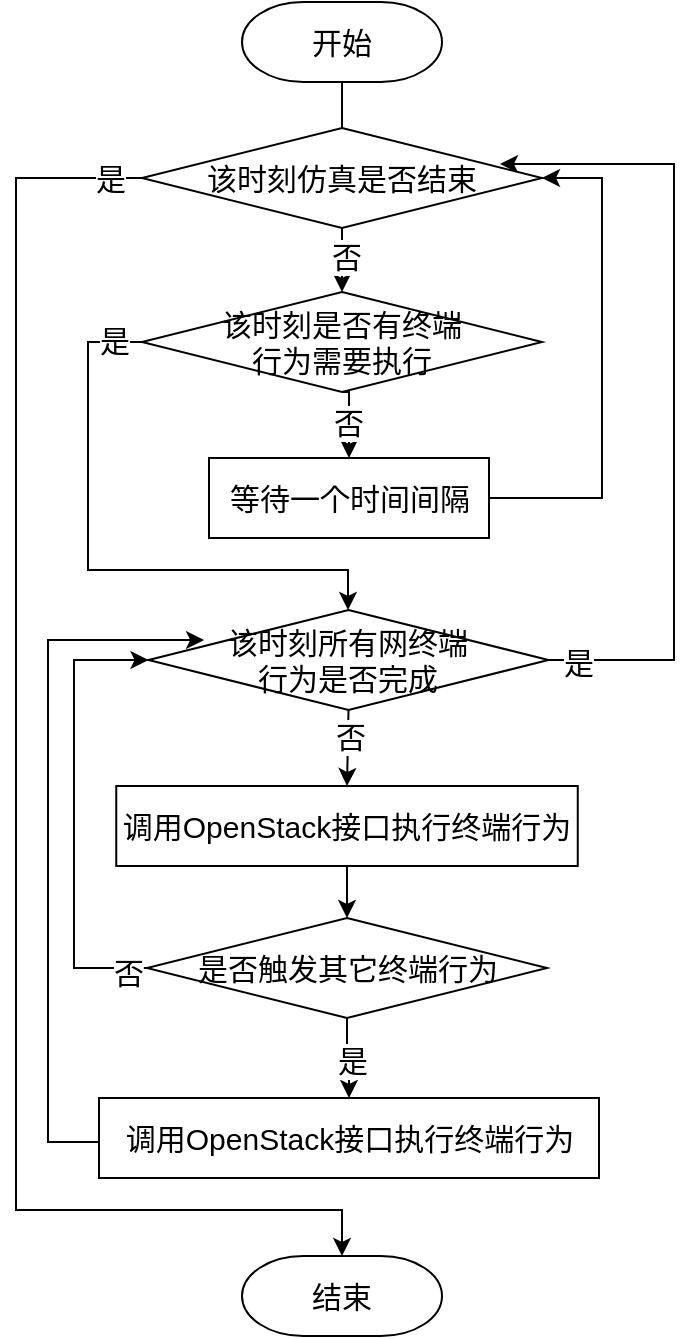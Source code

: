 <mxfile version="13.0.3" type="github" pages="7">
  <diagram id="v8ugOdhWxPYhqjRlqoNW" name="动态网络仿真总体流程">
    <mxGraphModel dx="927" dy="516" grid="0" gridSize="10" guides="1" tooltips="1" connect="1" arrows="1" fold="1" page="1" pageScale="1" pageWidth="827" pageHeight="1169" math="0" shadow="0">
      <root>
        <mxCell id="XkxrOACsHn2WorxNWKab-0" />
        <mxCell id="XkxrOACsHn2WorxNWKab-1" parent="XkxrOACsHn2WorxNWKab-0" />
        <mxCell id="5TvRJBqiw1Fckg7PLLqg-44" style="edgeStyle=orthogonalEdgeStyle;rounded=0;orthogonalLoop=1;jettySize=auto;html=1;exitX=0.5;exitY=1;exitDx=0;exitDy=0;exitPerimeter=0;entryX=0.5;entryY=0;entryDx=0;entryDy=0;entryPerimeter=0;fontSize=15;" parent="XkxrOACsHn2WorxNWKab-1" source="5TvRJBqiw1Fckg7PLLqg-14" target="5TvRJBqiw1Fckg7PLLqg-34" edge="1">
          <mxGeometry relative="1" as="geometry" />
        </mxCell>
        <mxCell id="5TvRJBqiw1Fckg7PLLqg-56" value="否" style="edgeLabel;html=1;align=center;verticalAlign=middle;resizable=0;points=[];fontSize=15;" parent="5TvRJBqiw1Fckg7PLLqg-44" vertex="1" connectable="0">
          <mxGeometry x="0.657" y="2" relative="1" as="geometry">
            <mxPoint as="offset" />
          </mxGeometry>
        </mxCell>
        <mxCell id="5TvRJBqiw1Fckg7PLLqg-14" value="开始" style="strokeWidth=1;html=1;shape=mxgraph.flowchart.terminator;whiteSpace=wrap;fontSize=15;" parent="XkxrOACsHn2WorxNWKab-1" vertex="1">
          <mxGeometry x="580" y="72" width="100" height="40" as="geometry" />
        </mxCell>
        <mxCell id="5TvRJBqiw1Fckg7PLLqg-15" style="edgeStyle=orthogonalEdgeStyle;rounded=0;orthogonalLoop=1;jettySize=auto;html=1;exitX=0.5;exitY=1;exitDx=0;exitDy=0;exitPerimeter=0;entryX=0.5;entryY=0;entryDx=0;entryDy=0;strokeWidth=1;fontSize=15;" parent="XkxrOACsHn2WorxNWKab-1" source="5TvRJBqiw1Fckg7PLLqg-19" target="5TvRJBqiw1Fckg7PLLqg-21" edge="1">
          <mxGeometry relative="1" as="geometry" />
        </mxCell>
        <mxCell id="5TvRJBqiw1Fckg7PLLqg-16" value="是" style="text;html=1;align=center;verticalAlign=middle;resizable=0;points=[];labelBackgroundColor=#ffffff;fontSize=15;" parent="5TvRJBqiw1Fckg7PLLqg-15" vertex="1" connectable="0">
          <mxGeometry x="0.051" y="1" relative="1" as="geometry">
            <mxPoint as="offset" />
          </mxGeometry>
        </mxCell>
        <mxCell id="5TvRJBqiw1Fckg7PLLqg-51" style="edgeStyle=orthogonalEdgeStyle;rounded=0;orthogonalLoop=1;jettySize=auto;html=1;exitX=0;exitY=0.5;exitDx=0;exitDy=0;exitPerimeter=0;entryX=0;entryY=0.5;entryDx=0;entryDy=0;entryPerimeter=0;fontSize=15;" parent="XkxrOACsHn2WorxNWKab-1" source="5TvRJBqiw1Fckg7PLLqg-19" target="5TvRJBqiw1Fckg7PLLqg-30" edge="1">
          <mxGeometry relative="1" as="geometry">
            <Array as="points">
              <mxPoint x="496" y="555" />
              <mxPoint x="496" y="401" />
            </Array>
          </mxGeometry>
        </mxCell>
        <mxCell id="5TvRJBqiw1Fckg7PLLqg-52" value="否" style="edgeLabel;html=1;align=center;verticalAlign=middle;resizable=0;points=[];fontSize=15;" parent="5TvRJBqiw1Fckg7PLLqg-51" vertex="1" connectable="0">
          <mxGeometry x="-0.902" y="2" relative="1" as="geometry">
            <mxPoint x="1" as="offset" />
          </mxGeometry>
        </mxCell>
        <mxCell id="5TvRJBqiw1Fckg7PLLqg-19" value="&lt;span style=&quot;font-size: 15px&quot;&gt;是否触发其它终端行为&lt;br style=&quot;font-size: 15px&quot;&gt;&lt;/span&gt;" style="strokeWidth=1;html=1;shape=mxgraph.flowchart.decision;whiteSpace=wrap;fontSize=15;" parent="XkxrOACsHn2WorxNWKab-1" vertex="1">
          <mxGeometry x="532.5" y="530" width="200" height="50" as="geometry" />
        </mxCell>
        <mxCell id="5TvRJBqiw1Fckg7PLLqg-41" style="edgeStyle=orthogonalEdgeStyle;rounded=0;orthogonalLoop=1;jettySize=auto;html=1;exitX=0;exitY=0.5;exitDx=0;exitDy=0;entryX=0.139;entryY=0.3;entryDx=0;entryDy=0;entryPerimeter=0;fontSize=15;" parent="XkxrOACsHn2WorxNWKab-1" source="5TvRJBqiw1Fckg7PLLqg-21" target="5TvRJBqiw1Fckg7PLLqg-30" edge="1">
          <mxGeometry relative="1" as="geometry">
            <Array as="points">
              <mxPoint x="483" y="642" />
              <mxPoint x="483" y="391" />
            </Array>
          </mxGeometry>
        </mxCell>
        <mxCell id="5TvRJBqiw1Fckg7PLLqg-21" value="&lt;font style=&quot;font-size: 15px&quot;&gt;调用OpenStack接口执行终端行为&lt;/font&gt;" style="rounded=0;whiteSpace=wrap;html=1;strokeWidth=1;fontSize=15;" parent="XkxrOACsHn2WorxNWKab-1" vertex="1">
          <mxGeometry x="508.5" y="620" width="250" height="40" as="geometry" />
        </mxCell>
        <mxCell id="5TvRJBqiw1Fckg7PLLqg-50" style="edgeStyle=orthogonalEdgeStyle;rounded=0;orthogonalLoop=1;jettySize=auto;html=1;exitX=0;exitY=0.5;exitDx=0;exitDy=0;exitPerimeter=0;entryX=0.5;entryY=0;entryDx=0;entryDy=0;entryPerimeter=0;fontSize=15;" parent="XkxrOACsHn2WorxNWKab-1" source="5TvRJBqiw1Fckg7PLLqg-26" target="5TvRJBqiw1Fckg7PLLqg-27" edge="1">
          <mxGeometry relative="1" as="geometry">
            <Array as="points">
              <mxPoint x="467" y="160" />
              <mxPoint x="467" y="676" />
              <mxPoint x="630" y="676" />
            </Array>
          </mxGeometry>
        </mxCell>
        <mxCell id="5TvRJBqiw1Fckg7PLLqg-55" value="是" style="edgeLabel;html=1;align=center;verticalAlign=middle;resizable=0;points=[];fontSize=15;" parent="5TvRJBqiw1Fckg7PLLqg-50" vertex="1" connectable="0">
          <mxGeometry x="-0.957" relative="1" as="geometry">
            <mxPoint as="offset" />
          </mxGeometry>
        </mxCell>
        <mxCell id="5TvRJBqiw1Fckg7PLLqg-26" value="&lt;span style=&quot;font-size: 15px&quot;&gt;该时刻仿真是否结束&lt;br style=&quot;font-size: 15px&quot;&gt;&lt;/span&gt;" style="strokeWidth=1;html=1;shape=mxgraph.flowchart.decision;whiteSpace=wrap;fontSize=15;" parent="XkxrOACsHn2WorxNWKab-1" vertex="1">
          <mxGeometry x="530" y="135" width="200" height="50" as="geometry" />
        </mxCell>
        <mxCell id="5TvRJBqiw1Fckg7PLLqg-27" value="结束" style="strokeWidth=1;html=1;shape=mxgraph.flowchart.terminator;whiteSpace=wrap;fontSize=15;" parent="XkxrOACsHn2WorxNWKab-1" vertex="1">
          <mxGeometry x="580" y="699" width="100" height="40" as="geometry" />
        </mxCell>
        <mxCell id="5TvRJBqiw1Fckg7PLLqg-40" style="edgeStyle=orthogonalEdgeStyle;rounded=0;orthogonalLoop=1;jettySize=auto;html=1;exitX=0.5;exitY=1;exitDx=0;exitDy=0;exitPerimeter=0;entryX=0.5;entryY=0;entryDx=0;entryDy=0;fontSize=15;" parent="XkxrOACsHn2WorxNWKab-1" source="5TvRJBqiw1Fckg7PLLqg-30" target="5TvRJBqiw1Fckg7PLLqg-36" edge="1">
          <mxGeometry relative="1" as="geometry" />
        </mxCell>
        <mxCell id="5TvRJBqiw1Fckg7PLLqg-42" value="否" style="edgeLabel;html=1;align=center;verticalAlign=middle;resizable=0;points=[];fontSize=15;" parent="5TvRJBqiw1Fckg7PLLqg-40" vertex="1" connectable="0">
          <mxGeometry x="-0.278" y="1" relative="1" as="geometry">
            <mxPoint as="offset" />
          </mxGeometry>
        </mxCell>
        <mxCell id="5TvRJBqiw1Fckg7PLLqg-53" style="edgeStyle=orthogonalEdgeStyle;rounded=0;orthogonalLoop=1;jettySize=auto;html=1;exitX=1;exitY=0.5;exitDx=0;exitDy=0;exitPerimeter=0;entryX=0.895;entryY=0.36;entryDx=0;entryDy=0;entryPerimeter=0;fontSize=15;" parent="XkxrOACsHn2WorxNWKab-1" source="5TvRJBqiw1Fckg7PLLqg-30" target="5TvRJBqiw1Fckg7PLLqg-26" edge="1">
          <mxGeometry relative="1" as="geometry">
            <Array as="points">
              <mxPoint x="796" y="401" />
              <mxPoint x="796" y="153" />
            </Array>
          </mxGeometry>
        </mxCell>
        <mxCell id="5TvRJBqiw1Fckg7PLLqg-54" value="是" style="edgeLabel;html=1;align=center;verticalAlign=middle;resizable=0;points=[];fontSize=15;" parent="5TvRJBqiw1Fckg7PLLqg-53" vertex="1" connectable="0">
          <mxGeometry x="-0.926" y="-1" relative="1" as="geometry">
            <mxPoint as="offset" />
          </mxGeometry>
        </mxCell>
        <mxCell id="5TvRJBqiw1Fckg7PLLqg-30" value="&lt;span style=&quot;font-size: 15px&quot;&gt;该时刻所有网终端&lt;br&gt;行为是否完成&lt;br style=&quot;font-size: 15px&quot;&gt;&lt;/span&gt;" style="strokeWidth=1;html=1;shape=mxgraph.flowchart.decision;whiteSpace=wrap;fontSize=15;" parent="XkxrOACsHn2WorxNWKab-1" vertex="1">
          <mxGeometry x="533.25" y="376" width="200" height="50" as="geometry" />
        </mxCell>
        <mxCell id="5TvRJBqiw1Fckg7PLLqg-45" style="edgeStyle=orthogonalEdgeStyle;rounded=0;orthogonalLoop=1;jettySize=auto;html=1;exitX=0.5;exitY=1;exitDx=0;exitDy=0;exitPerimeter=0;entryX=0.5;entryY=0;entryDx=0;entryDy=0;fontSize=15;" parent="XkxrOACsHn2WorxNWKab-1" source="5TvRJBqiw1Fckg7PLLqg-34" target="5TvRJBqiw1Fckg7PLLqg-43" edge="1">
          <mxGeometry relative="1" as="geometry" />
        </mxCell>
        <mxCell id="5TvRJBqiw1Fckg7PLLqg-46" value="否" style="edgeLabel;html=1;align=center;verticalAlign=middle;resizable=0;points=[];fontSize=15;" parent="5TvRJBqiw1Fckg7PLLqg-45" vertex="1" connectable="0">
          <mxGeometry x="0.015" y="-1" relative="1" as="geometry">
            <mxPoint as="offset" />
          </mxGeometry>
        </mxCell>
        <mxCell id="5TvRJBqiw1Fckg7PLLqg-48" style="edgeStyle=orthogonalEdgeStyle;rounded=0;orthogonalLoop=1;jettySize=auto;html=1;exitX=0;exitY=0.5;exitDx=0;exitDy=0;exitPerimeter=0;fontSize=15;" parent="XkxrOACsHn2WorxNWKab-1" source="5TvRJBqiw1Fckg7PLLqg-34" edge="1">
          <mxGeometry relative="1" as="geometry">
            <mxPoint x="633" y="376" as="targetPoint" />
            <Array as="points">
              <mxPoint x="503" y="242" />
              <mxPoint x="503" y="356" />
              <mxPoint x="633" y="356" />
            </Array>
          </mxGeometry>
        </mxCell>
        <mxCell id="5TvRJBqiw1Fckg7PLLqg-49" value="是" style="edgeLabel;html=1;align=center;verticalAlign=middle;resizable=0;points=[];fontSize=15;" parent="5TvRJBqiw1Fckg7PLLqg-48" vertex="1" connectable="0">
          <mxGeometry x="-0.899" y="-1" relative="1" as="geometry">
            <mxPoint as="offset" />
          </mxGeometry>
        </mxCell>
        <mxCell id="5TvRJBqiw1Fckg7PLLqg-34" value="该时刻是否有终端&lt;br&gt;行为&lt;span style=&quot;font-size: 15px&quot;&gt;需要执行&lt;br style=&quot;font-size: 15px&quot;&gt;&lt;/span&gt;" style="strokeWidth=1;html=1;shape=mxgraph.flowchart.decision;whiteSpace=wrap;fontSize=15;" parent="XkxrOACsHn2WorxNWKab-1" vertex="1">
          <mxGeometry x="530" y="217" width="200" height="50" as="geometry" />
        </mxCell>
        <mxCell id="5TvRJBqiw1Fckg7PLLqg-35" style="edgeStyle=orthogonalEdgeStyle;rounded=0;orthogonalLoop=1;jettySize=auto;html=1;exitX=0.5;exitY=1;exitDx=0;exitDy=0;entryX=0.5;entryY=0;entryDx=0;entryDy=0;entryPerimeter=0;" parent="XkxrOACsHn2WorxNWKab-1" source="5TvRJBqiw1Fckg7PLLqg-36" target="5TvRJBqiw1Fckg7PLLqg-19" edge="1">
          <mxGeometry relative="1" as="geometry" />
        </mxCell>
        <mxCell id="5TvRJBqiw1Fckg7PLLqg-36" value="&lt;font style=&quot;font-size: 15px&quot;&gt;调用OpenStack接口执行终端行为&lt;/font&gt;" style="rounded=0;whiteSpace=wrap;html=1;strokeWidth=1;fontSize=15;" parent="XkxrOACsHn2WorxNWKab-1" vertex="1">
          <mxGeometry x="517.13" y="464" width="230.75" height="40" as="geometry" />
        </mxCell>
        <mxCell id="5TvRJBqiw1Fckg7PLLqg-47" style="edgeStyle=orthogonalEdgeStyle;rounded=0;orthogonalLoop=1;jettySize=auto;html=1;exitX=1;exitY=0.5;exitDx=0;exitDy=0;entryX=1;entryY=0.5;entryDx=0;entryDy=0;entryPerimeter=0;fontSize=15;" parent="XkxrOACsHn2WorxNWKab-1" source="5TvRJBqiw1Fckg7PLLqg-43" target="5TvRJBqiw1Fckg7PLLqg-26" edge="1">
          <mxGeometry relative="1" as="geometry">
            <Array as="points">
              <mxPoint x="760" y="320" />
              <mxPoint x="760" y="160" />
            </Array>
          </mxGeometry>
        </mxCell>
        <mxCell id="5TvRJBqiw1Fckg7PLLqg-43" value="&lt;font style=&quot;font-size: 15px&quot;&gt;等待一个时间间隔&lt;/font&gt;" style="rounded=0;whiteSpace=wrap;html=1;strokeWidth=1;fontSize=15;" parent="XkxrOACsHn2WorxNWKab-1" vertex="1">
          <mxGeometry x="563.5" y="300" width="140" height="40" as="geometry" />
        </mxCell>
      </root>
    </mxGraphModel>
  </diagram>
  <diagram id="v5aXhmTwd5rnh7bOguwu" name="链路状态流程">
    <mxGraphModel dx="927" dy="516" grid="0" gridSize="10" guides="1" tooltips="1" connect="1" arrows="1" fold="1" page="1" pageScale="1" pageWidth="827" pageHeight="1169" math="0" shadow="0">
      <root>
        <mxCell id="1NIYpctE9vrBq3obQ2Xj-0" />
        <mxCell id="1NIYpctE9vrBq3obQ2Xj-1" parent="1NIYpctE9vrBq3obQ2Xj-0" />
        <mxCell id="1NIYpctE9vrBq3obQ2Xj-33" style="edgeStyle=orthogonalEdgeStyle;rounded=0;orthogonalLoop=1;jettySize=auto;html=1;exitX=0.5;exitY=1;exitDx=0;exitDy=0;exitPerimeter=0;entryX=0.5;entryY=0;entryDx=0;entryDy=0;entryPerimeter=0;" parent="1NIYpctE9vrBq3obQ2Xj-1" source="1NIYpctE9vrBq3obQ2Xj-34" target="1NIYpctE9vrBq3obQ2Xj-39" edge="1">
          <mxGeometry relative="1" as="geometry" />
        </mxCell>
        <mxCell id="1NIYpctE9vrBq3obQ2Xj-34" value="仿真流程开始" style="strokeWidth=1;html=1;shape=mxgraph.flowchart.terminator;whiteSpace=wrap;fontSize=15;" parent="1NIYpctE9vrBq3obQ2Xj-1" vertex="1">
          <mxGeometry x="376.38" y="30" width="100" height="40" as="geometry" />
        </mxCell>
        <mxCell id="1NIYpctE9vrBq3obQ2Xj-35" value="" style="edgeStyle=orthogonalEdgeStyle;rounded=0;orthogonalLoop=1;jettySize=auto;html=1;exitX=1;exitY=0.5;exitDx=0;exitDy=0;exitPerimeter=0;strokeWidth=1;fontSize=15;" parent="1NIYpctE9vrBq3obQ2Xj-1" source="1NIYpctE9vrBq3obQ2Xj-39" target="1NIYpctE9vrBq3obQ2Xj-40" edge="1">
          <mxGeometry relative="1" as="geometry">
            <mxPoint x="430" y="641" as="targetPoint" />
            <mxPoint x="538.38" y="146" as="sourcePoint" />
            <Array as="points">
              <mxPoint x="581" y="141" />
              <mxPoint x="581" y="686" />
              <mxPoint x="430" y="686" />
            </Array>
          </mxGeometry>
        </mxCell>
        <mxCell id="1NIYpctE9vrBq3obQ2Xj-36" value="是" style="text;html=1;align=center;verticalAlign=middle;resizable=0;points=[];labelBackgroundColor=#ffffff;fontSize=15;" parent="1NIYpctE9vrBq3obQ2Xj-35" vertex="1" connectable="0">
          <mxGeometry x="-0.944" y="-1" relative="1" as="geometry">
            <mxPoint x="-10.38" y="-1" as="offset" />
          </mxGeometry>
        </mxCell>
        <mxCell id="1NIYpctE9vrBq3obQ2Xj-37" style="edgeStyle=orthogonalEdgeStyle;rounded=0;orthogonalLoop=1;jettySize=auto;html=1;exitX=0.5;exitY=1;exitDx=0;exitDy=0;exitPerimeter=0;entryX=0.5;entryY=0;entryDx=0;entryDy=0;entryPerimeter=0;strokeWidth=1;fontSize=15;" parent="1NIYpctE9vrBq3obQ2Xj-1" source="1NIYpctE9vrBq3obQ2Xj-39" target="1NIYpctE9vrBq3obQ2Xj-44" edge="1">
          <mxGeometry relative="1" as="geometry" />
        </mxCell>
        <mxCell id="1NIYpctE9vrBq3obQ2Xj-38" value="否" style="text;html=1;align=center;verticalAlign=middle;resizable=0;points=[];labelBackgroundColor=#ffffff;fontSize=15;" parent="1NIYpctE9vrBq3obQ2Xj-37" vertex="1" connectable="0">
          <mxGeometry x="-0.125" y="-1" relative="1" as="geometry">
            <mxPoint as="offset" />
          </mxGeometry>
        </mxCell>
        <mxCell id="1NIYpctE9vrBq3obQ2Xj-39" value="&lt;span style=&quot;font-size: 15px&quot;&gt;该时刻仿真是否结束&lt;br style=&quot;font-size: 15px&quot;&gt;&lt;/span&gt;" style="strokeWidth=1;html=1;shape=mxgraph.flowchart.decision;whiteSpace=wrap;fontSize=15;" parent="1NIYpctE9vrBq3obQ2Xj-1" vertex="1">
          <mxGeometry x="326.38" y="116" width="200" height="50" as="geometry" />
        </mxCell>
        <mxCell id="1NIYpctE9vrBq3obQ2Xj-40" value="仿真流程结束" style="strokeWidth=1;html=1;shape=mxgraph.flowchart.terminator;whiteSpace=wrap;fontSize=15;" parent="1NIYpctE9vrBq3obQ2Xj-1" vertex="1">
          <mxGeometry x="376.38" y="711" width="100" height="40" as="geometry" />
        </mxCell>
        <mxCell id="1NIYpctE9vrBq3obQ2Xj-41" style="edgeStyle=orthogonalEdgeStyle;rounded=0;orthogonalLoop=1;jettySize=auto;html=1;exitX=0;exitY=0.5;exitDx=0;exitDy=0;exitPerimeter=0;strokeWidth=1;fontSize=15;" parent="1NIYpctE9vrBq3obQ2Xj-1" edge="1">
          <mxGeometry relative="1" as="geometry">
            <mxPoint x="427" y="96" as="targetPoint" />
            <mxPoint x="327.38" y="231" as="sourcePoint" />
            <Array as="points">
              <mxPoint x="293" y="231" />
              <mxPoint x="293" y="96" />
            </Array>
          </mxGeometry>
        </mxCell>
        <mxCell id="1NIYpctE9vrBq3obQ2Xj-42" value="否" style="text;html=1;align=center;verticalAlign=middle;resizable=0;points=[];labelBackgroundColor=#ffffff;fontSize=15;" parent="1NIYpctE9vrBq3obQ2Xj-41" vertex="1" connectable="0">
          <mxGeometry x="-0.933" y="2" relative="1" as="geometry">
            <mxPoint as="offset" />
          </mxGeometry>
        </mxCell>
        <mxCell id="1NIYpctE9vrBq3obQ2Xj-43" value="是" style="edgeStyle=orthogonalEdgeStyle;rounded=0;orthogonalLoop=1;jettySize=auto;html=1;exitX=0.5;exitY=1;exitDx=0;exitDy=0;exitPerimeter=0;entryX=0.5;entryY=0;entryDx=0;entryDy=0;entryPerimeter=0;strokeWidth=1;fontSize=15;" parent="1NIYpctE9vrBq3obQ2Xj-1" source="1NIYpctE9vrBq3obQ2Xj-44" target="1NIYpctE9vrBq3obQ2Xj-54" edge="1">
          <mxGeometry relative="1" as="geometry" />
        </mxCell>
        <mxCell id="1NIYpctE9vrBq3obQ2Xj-44" value="该时刻是否收到&lt;br&gt;时间管理模块任务&lt;span style=&quot;font-size: 15px&quot;&gt;&lt;br style=&quot;font-size: 15px&quot;&gt;&lt;/span&gt;" style="strokeWidth=1;html=1;shape=mxgraph.flowchart.decision;whiteSpace=wrap;fontSize=15;" parent="1NIYpctE9vrBq3obQ2Xj-1" vertex="1">
          <mxGeometry x="324.38" y="206" width="200" height="50" as="geometry" />
        </mxCell>
        <mxCell id="1NIYpctE9vrBq3obQ2Xj-45" style="edgeStyle=orthogonalEdgeStyle;rounded=0;orthogonalLoop=1;jettySize=auto;html=1;exitX=0.5;exitY=1;exitDx=0;exitDy=0;exitPerimeter=0;strokeWidth=1;fontSize=15;" parent="1NIYpctE9vrBq3obQ2Xj-1" source="1NIYpctE9vrBq3obQ2Xj-49" edge="1">
          <mxGeometry relative="1" as="geometry">
            <mxPoint x="339" y="746" as="sourcePoint" />
            <mxPoint x="426" y="86" as="targetPoint" />
            <Array as="points">
              <mxPoint x="431" y="675" />
              <mxPoint x="270" y="675" />
              <mxPoint x="270" y="86" />
            </Array>
          </mxGeometry>
        </mxCell>
        <mxCell id="1NIYpctE9vrBq3obQ2Xj-46" value="&lt;font style=&quot;font-size: 14px&quot;&gt;是&lt;/font&gt;" style="text;html=1;align=center;verticalAlign=middle;resizable=0;points=[];labelBackgroundColor=#ffffff;" parent="1NIYpctE9vrBq3obQ2Xj-45" vertex="1" connectable="0">
          <mxGeometry x="-0.778" y="-1" relative="1" as="geometry">
            <mxPoint as="offset" />
          </mxGeometry>
        </mxCell>
        <mxCell id="1NIYpctE9vrBq3obQ2Xj-47" style="edgeStyle=orthogonalEdgeStyle;rounded=0;orthogonalLoop=1;jettySize=auto;html=1;strokeWidth=1;fontSize=15;exitX=0;exitY=0.5;exitDx=0;exitDy=0;exitPerimeter=0;" parent="1NIYpctE9vrBq3obQ2Xj-1" source="1NIYpctE9vrBq3obQ2Xj-49" edge="1">
          <mxGeometry relative="1" as="geometry">
            <mxPoint x="420" y="276" as="targetPoint" />
            <mxPoint x="320" y="641" as="sourcePoint" />
            <Array as="points">
              <mxPoint x="284" y="637" />
              <mxPoint x="284" y="276" />
            </Array>
          </mxGeometry>
        </mxCell>
        <mxCell id="1NIYpctE9vrBq3obQ2Xj-48" value="否" style="text;html=1;align=center;verticalAlign=middle;resizable=0;points=[];labelBackgroundColor=#ffffff;fontSize=15;" parent="1NIYpctE9vrBq3obQ2Xj-47" vertex="1" connectable="0">
          <mxGeometry x="-0.936" y="-2" relative="1" as="geometry">
            <mxPoint as="offset" />
          </mxGeometry>
        </mxCell>
        <mxCell id="1NIYpctE9vrBq3obQ2Xj-49" value="&lt;span style=&quot;font-size: 15px&quot;&gt;是否完成该时刻链路控制&lt;/span&gt;" style="strokeWidth=1;html=1;shape=mxgraph.flowchart.decision;whiteSpace=wrap;fontSize=15;" parent="1NIYpctE9vrBq3obQ2Xj-1" vertex="1">
          <mxGeometry x="326.38" y="612" width="200" height="50" as="geometry" />
        </mxCell>
        <mxCell id="1NIYpctE9vrBq3obQ2Xj-50" style="edgeStyle=orthogonalEdgeStyle;rounded=0;orthogonalLoop=1;jettySize=auto;html=1;exitX=0.5;exitY=1;exitDx=0;exitDy=0;exitPerimeter=0;entryX=0.5;entryY=0;entryDx=0;entryDy=0;" parent="1NIYpctE9vrBq3obQ2Xj-1" source="1NIYpctE9vrBq3obQ2Xj-54" edge="1">
          <mxGeometry relative="1" as="geometry">
            <mxPoint x="424.38" y="394" as="targetPoint" />
          </mxGeometry>
        </mxCell>
        <mxCell id="1NIYpctE9vrBq3obQ2Xj-51" value="&lt;font style=&quot;font-size: 15px&quot;&gt;是&lt;/font&gt;" style="text;html=1;align=center;verticalAlign=middle;resizable=0;points=[];labelBackgroundColor=#ffffff;" parent="1NIYpctE9vrBq3obQ2Xj-50" vertex="1" connectable="0">
          <mxGeometry x="0.011" y="7" relative="1" as="geometry">
            <mxPoint x="-6" y="-6" as="offset" />
          </mxGeometry>
        </mxCell>
        <mxCell id="1NIYpctE9vrBq3obQ2Xj-52" style="edgeStyle=orthogonalEdgeStyle;rounded=0;orthogonalLoop=1;jettySize=auto;html=1;exitX=1;exitY=0.5;exitDx=0;exitDy=0;exitPerimeter=0;entryX=1;entryY=0.5;entryDx=0;entryDy=0;entryPerimeter=0;" parent="1NIYpctE9vrBq3obQ2Xj-1" source="1NIYpctE9vrBq3obQ2Xj-54" target="1NIYpctE9vrBq3obQ2Xj-49" edge="1">
          <mxGeometry relative="1" as="geometry">
            <Array as="points">
              <mxPoint x="566" y="321" />
              <mxPoint x="566" y="637" />
            </Array>
          </mxGeometry>
        </mxCell>
        <mxCell id="1NIYpctE9vrBq3obQ2Xj-53" value="&lt;font style=&quot;font-size: 14px&quot;&gt;否&lt;/font&gt;" style="text;html=1;align=center;verticalAlign=middle;resizable=0;points=[];labelBackgroundColor=#ffffff;" parent="1NIYpctE9vrBq3obQ2Xj-52" vertex="1" connectable="0">
          <mxGeometry x="-0.941" y="4" relative="1" as="geometry">
            <mxPoint as="offset" />
          </mxGeometry>
        </mxCell>
        <mxCell id="1NIYpctE9vrBq3obQ2Xj-54" value="&lt;span style=&quot;font-size: 15px&quot;&gt;该任务是否有效&lt;br style=&quot;font-size: 15px&quot;&gt;&lt;/span&gt;" style="strokeWidth=1;html=1;shape=mxgraph.flowchart.decision;whiteSpace=wrap;fontSize=15;" parent="1NIYpctE9vrBq3obQ2Xj-1" vertex="1">
          <mxGeometry x="324.38" y="296" width="200" height="50" as="geometry" />
        </mxCell>
        <mxCell id="1NIYpctE9vrBq3obQ2Xj-55" style="edgeStyle=orthogonalEdgeStyle;rounded=0;orthogonalLoop=1;jettySize=auto;html=1;exitX=0.5;exitY=1;exitDx=0;exitDy=0;entryX=0.5;entryY=0;entryDx=0;entryDy=0;" parent="1NIYpctE9vrBq3obQ2Xj-1" source="1NIYpctE9vrBq3obQ2Xj-56" target="1NIYpctE9vrBq3obQ2Xj-58" edge="1">
          <mxGeometry relative="1" as="geometry" />
        </mxCell>
        <mxCell id="1NIYpctE9vrBq3obQ2Xj-56" value="调用驱动模块" style="rounded=0;whiteSpace=wrap;html=1;strokeWidth=1;fontSize=15;" parent="1NIYpctE9vrBq3obQ2Xj-1" vertex="1">
          <mxGeometry x="354.38" y="395" width="140" height="40" as="geometry" />
        </mxCell>
        <mxCell id="1NIYpctE9vrBq3obQ2Xj-57" style="edgeStyle=orthogonalEdgeStyle;rounded=0;orthogonalLoop=1;jettySize=auto;html=1;exitX=0.5;exitY=1;exitDx=0;exitDy=0;entryX=0.5;entryY=0;entryDx=0;entryDy=0;entryPerimeter=0;" parent="1NIYpctE9vrBq3obQ2Xj-1" source="1NIYpctE9vrBq3obQ2Xj-58" target="1NIYpctE9vrBq3obQ2Xj-63" edge="1">
          <mxGeometry relative="1" as="geometry" />
        </mxCell>
        <mxCell id="1NIYpctE9vrBq3obQ2Xj-58" value="修改节点状态文件" style="rounded=0;whiteSpace=wrap;html=1;strokeWidth=1;fontSize=15;" parent="1NIYpctE9vrBq3obQ2Xj-1" vertex="1">
          <mxGeometry x="356.38" y="463" width="140" height="40" as="geometry" />
        </mxCell>
        <mxCell id="1NIYpctE9vrBq3obQ2Xj-59" style="edgeStyle=orthogonalEdgeStyle;rounded=0;orthogonalLoop=1;jettySize=auto;html=1;exitX=0.5;exitY=1;exitDx=0;exitDy=0;exitPerimeter=0;" parent="1NIYpctE9vrBq3obQ2Xj-1" source="1NIYpctE9vrBq3obQ2Xj-63" edge="1">
          <mxGeometry relative="1" as="geometry">
            <mxPoint x="426" y="609" as="targetPoint" />
            <Array as="points">
              <mxPoint x="426" y="609" />
              <mxPoint x="426" y="609" />
            </Array>
          </mxGeometry>
        </mxCell>
        <mxCell id="1NIYpctE9vrBq3obQ2Xj-60" value="&lt;font style=&quot;font-size: 14px&quot;&gt;否&lt;/font&gt;" style="text;html=1;align=center;verticalAlign=middle;resizable=0;points=[];labelBackgroundColor=#ffffff;" parent="1NIYpctE9vrBq3obQ2Xj-59" vertex="1" connectable="0">
          <mxGeometry x="-0.232" y="1" relative="1" as="geometry">
            <mxPoint as="offset" />
          </mxGeometry>
        </mxCell>
        <mxCell id="1NIYpctE9vrBq3obQ2Xj-61" style="edgeStyle=orthogonalEdgeStyle;rounded=0;orthogonalLoop=1;jettySize=auto;html=1;exitX=0;exitY=0.5;exitDx=0;exitDy=0;exitPerimeter=0;entryX=0;entryY=0.5;entryDx=0;entryDy=0;entryPerimeter=0;" parent="1NIYpctE9vrBq3obQ2Xj-1" source="1NIYpctE9vrBq3obQ2Xj-63" target="1NIYpctE9vrBq3obQ2Xj-54" edge="1">
          <mxGeometry relative="1" as="geometry">
            <Array as="points">
              <mxPoint x="298" y="550" />
              <mxPoint x="298" y="321" />
            </Array>
          </mxGeometry>
        </mxCell>
        <mxCell id="1NIYpctE9vrBq3obQ2Xj-62" value="&lt;font style=&quot;font-size: 14px&quot;&gt;是&lt;/font&gt;" style="text;html=1;align=center;verticalAlign=middle;resizable=0;points=[];labelBackgroundColor=#ffffff;" parent="1NIYpctE9vrBq3obQ2Xj-61" vertex="1" connectable="0">
          <mxGeometry x="-0.901" relative="1" as="geometry">
            <mxPoint as="offset" />
          </mxGeometry>
        </mxCell>
        <mxCell id="1NIYpctE9vrBq3obQ2Xj-63" value="&lt;span style=&quot;font-size: 15px&quot;&gt;是否触发其他任务&lt;/span&gt;" style="strokeWidth=1;html=1;shape=mxgraph.flowchart.decision;whiteSpace=wrap;fontSize=15;" parent="1NIYpctE9vrBq3obQ2Xj-1" vertex="1">
          <mxGeometry x="326.38" y="525" width="200" height="50" as="geometry" />
        </mxCell>
      </root>
    </mxGraphModel>
  </diagram>
  <diagram id="BHsUnkRRkDvubZXYA5oQ" name="位置到链路状态转换">
    <mxGraphModel dx="927" dy="467" grid="0" gridSize="10" guides="1" tooltips="1" connect="1" arrows="1" fold="1" page="1" pageScale="1" pageWidth="827" pageHeight="1169" math="0" shadow="0">
      <root>
        <mxCell id="GKkQAI3s9Y34zm4RplyS-0" />
        <mxCell id="GKkQAI3s9Y34zm4RplyS-1" parent="GKkQAI3s9Y34zm4RplyS-0" />
        <mxCell id="GKkQAI3s9Y34zm4RplyS-2" value="生成拓扑与&lt;br&gt;链路参数文件" style="rounded=0;whiteSpace=wrap;html=1;strokeWidth=1;fontSize=15;" parent="GKkQAI3s9Y34zm4RplyS-1" vertex="1">
          <mxGeometry x="630" y="200" width="120" height="60" as="geometry" />
        </mxCell>
        <mxCell id="67PsZ09Hbw13mkb_fZ4C-0" value="DNDL文件得到仿真参数" style="rounded=0;whiteSpace=wrap;html=1;strokeWidth=1;fontSize=15;" parent="GKkQAI3s9Y34zm4RplyS-1" vertex="1">
          <mxGeometry x="134" y="200" width="120" height="60" as="geometry" />
        </mxCell>
        <mxCell id="67PsZ09Hbw13mkb_fZ4C-1" value="输入仿真参数到Mininet-Wifi" style="rounded=0;whiteSpace=wrap;html=1;strokeWidth=1;fontSize=15;" parent="GKkQAI3s9Y34zm4RplyS-1" vertex="1">
          <mxGeometry x="300" y="200" width="120" height="60" as="geometry" />
        </mxCell>
        <mxCell id="67PsZ09Hbw13mkb_fZ4C-4" value="运行仿真实验测试连接性" style="rounded=0;whiteSpace=wrap;html=1;strokeWidth=1;fontSize=15;" parent="GKkQAI3s9Y34zm4RplyS-1" vertex="1">
          <mxGeometry x="465" y="200" width="120" height="60" as="geometry" />
        </mxCell>
        <mxCell id="67PsZ09Hbw13mkb_fZ4C-6" value="" style="shape=flexArrow;endArrow=classic;html=1;strokeWidth=1;fontSize=15;" parent="GKkQAI3s9Y34zm4RplyS-1" edge="1">
          <mxGeometry width="50" height="50" relative="1" as="geometry">
            <mxPoint x="260" y="229" as="sourcePoint" />
            <mxPoint x="297" y="229" as="targetPoint" />
          </mxGeometry>
        </mxCell>
        <mxCell id="67PsZ09Hbw13mkb_fZ4C-10" value="" style="shape=flexArrow;endArrow=classic;html=1;strokeWidth=1;fontSize=15;" parent="GKkQAI3s9Y34zm4RplyS-1" edge="1">
          <mxGeometry width="50" height="50" relative="1" as="geometry">
            <mxPoint x="426" y="229.5" as="sourcePoint" />
            <mxPoint x="463" y="229.5" as="targetPoint" />
          </mxGeometry>
        </mxCell>
        <mxCell id="67PsZ09Hbw13mkb_fZ4C-11" value="" style="shape=flexArrow;endArrow=classic;html=1;strokeWidth=1;fontSize=15;" parent="GKkQAI3s9Y34zm4RplyS-1" edge="1">
          <mxGeometry width="50" height="50" relative="1" as="geometry">
            <mxPoint x="590" y="229.5" as="sourcePoint" />
            <mxPoint x="627" y="229.5" as="targetPoint" />
          </mxGeometry>
        </mxCell>
        <mxCell id="aE10ST6rSshi5V1inHw0-2" value="&lt;span style=&quot;font-size: 15px ; white-space: normal&quot;&gt;&amp;nbsp; &amp;nbsp; 移动行为、&lt;/span&gt;&lt;br style=&quot;font-size: 15px ; white-space: normal&quot;&gt;&lt;span style=&quot;font-size: 15px ; white-space: normal&quot;&gt;拓扑创建&lt;/span&gt;" style="whiteSpace=wrap;html=1;shape=mxgraph.basic.oval_callout" parent="GKkQAI3s9Y34zm4RplyS-1" vertex="1">
          <mxGeometry x="143" y="120" width="119" height="72" as="geometry" />
        </mxCell>
        <mxCell id="aE10ST6rSshi5V1inHw0-3" value="&lt;span style=&quot;font-size: 15px&quot;&gt;节点连接性、&lt;br&gt;&lt;/span&gt;&lt;font style=&quot;font-size: 16px&quot;&gt;链路状态&lt;/font&gt;" style="whiteSpace=wrap;html=1;shape=mxgraph.basic.oval_callout" parent="GKkQAI3s9Y34zm4RplyS-1" vertex="1">
          <mxGeometry x="641" y="120" width="119" height="72" as="geometry" />
        </mxCell>
      </root>
    </mxGraphModel>
  </diagram>
  <diagram id="mybCoziPztsJB4F4yMcH" name="TC控制流程">
    <mxGraphModel dx="927" dy="516" grid="1" gridSize="10" guides="1" tooltips="1" connect="1" arrows="1" fold="1" page="1" pageScale="1" pageWidth="827" pageHeight="1169" math="0" shadow="0">
      <root>
        <mxCell id="ytn2ATOzjRRS6rHDC3zz-0" />
        <mxCell id="ytn2ATOzjRRS6rHDC3zz-1" parent="ytn2ATOzjRRS6rHDC3zz-0" />
        <mxCell id="ytn2ATOzjRRS6rHDC3zz-2" value="&lt;font style=&quot;font-size: 15px&quot;&gt;主队列配置&lt;/font&gt;" style="rounded=0;whiteSpace=wrap;html=1;" parent="ytn2ATOzjRRS6rHDC3zz-1" vertex="1">
          <mxGeometry x="200" y="200" width="120" height="60" as="geometry" />
        </mxCell>
        <mxCell id="ytn2ATOzjRRS6rHDC3zz-3" value="&lt;font style=&quot;font-size: 15px&quot;&gt;主类别配置&lt;/font&gt;" style="rounded=0;whiteSpace=wrap;html=1;" parent="ytn2ATOzjRRS6rHDC3zz-1" vertex="1">
          <mxGeometry x="370" y="200" width="120" height="60" as="geometry" />
        </mxCell>
        <mxCell id="ytn2ATOzjRRS6rHDC3zz-4" value="&lt;font style=&quot;font-size: 15px&quot;&gt;子队列和子类别建立&lt;/font&gt;" style="rounded=0;whiteSpace=wrap;html=1;" parent="ytn2ATOzjRRS6rHDC3zz-1" vertex="1">
          <mxGeometry x="540" y="200" width="120" height="60" as="geometry" />
        </mxCell>
        <mxCell id="ytn2ATOzjRRS6rHDC3zz-5" value="&lt;font style=&quot;font-size: 15px&quot;&gt;为所有类别建立过滤器&lt;/font&gt;" style="rounded=0;whiteSpace=wrap;html=1;" parent="ytn2ATOzjRRS6rHDC3zz-1" vertex="1">
          <mxGeometry x="707" y="200" width="120" height="60" as="geometry" />
        </mxCell>
        <mxCell id="ytn2ATOzjRRS6rHDC3zz-6" value="" style="edgeStyle=orthogonalEdgeStyle;rounded=0;orthogonalLoop=1;jettySize=auto;html=1;strokeWidth=5;strokeColor=#00CC00;" parent="ytn2ATOzjRRS6rHDC3zz-1" edge="1">
          <mxGeometry relative="1" as="geometry">
            <mxPoint x="490" y="229.5" as="sourcePoint" />
            <mxPoint x="540" y="229.5" as="targetPoint" />
          </mxGeometry>
        </mxCell>
        <mxCell id="ytn2ATOzjRRS6rHDC3zz-7" value="" style="edgeStyle=orthogonalEdgeStyle;rounded=0;orthogonalLoop=1;jettySize=auto;html=1;strokeWidth=5;strokeColor=#00CC00;" parent="ytn2ATOzjRRS6rHDC3zz-1" edge="1">
          <mxGeometry relative="1" as="geometry">
            <mxPoint x="660" y="229.5" as="sourcePoint" />
            <mxPoint x="710" y="229.5" as="targetPoint" />
          </mxGeometry>
        </mxCell>
        <mxCell id="ytn2ATOzjRRS6rHDC3zz-8" value="" style="edgeStyle=orthogonalEdgeStyle;rounded=0;orthogonalLoop=1;jettySize=auto;html=1;strokeWidth=5;strokeColor=#00CC00;" parent="ytn2ATOzjRRS6rHDC3zz-1" edge="1">
          <mxGeometry relative="1" as="geometry">
            <mxPoint x="320" y="229.5" as="sourcePoint" />
            <mxPoint x="370" y="229.5" as="targetPoint" />
          </mxGeometry>
        </mxCell>
      </root>
    </mxGraphModel>
  </diagram>
  <diagram id="q1D5OZjihmtheUrfQY6K" name="SDN控制器控制流程">
    <mxGraphModel dx="927" dy="516" grid="1" gridSize="10" guides="1" tooltips="1" connect="1" arrows="1" fold="1" page="1" pageScale="1" pageWidth="827" pageHeight="1169" math="0" shadow="0">
      <root>
        <mxCell id="DWvIOK_BHQEhsyV5QVfZ-0" />
        <mxCell id="DWvIOK_BHQEhsyV5QVfZ-1" parent="DWvIOK_BHQEhsyV5QVfZ-0" />
        <mxCell id="DWvIOK_BHQEhsyV5QVfZ-2" value="&lt;div style=&quot;font-size: 22px&quot;&gt;&lt;span&gt;OVS&lt;/span&gt;&lt;span&gt;流表&lt;/span&gt;&lt;span&gt;或&lt;/span&gt;&lt;span&gt;Neutron API&lt;/span&gt;&lt;span&gt;实现移动终端所在链路通断、网络切换&lt;/span&gt;&lt;/div&gt;" style="rounded=0;whiteSpace=wrap;html=1;" parent="DWvIOK_BHQEhsyV5QVfZ-1" vertex="1">
          <mxGeometry x="223" y="217" width="286" height="76" as="geometry" />
        </mxCell>
        <mxCell id="DWvIOK_BHQEhsyV5QVfZ-3" value="&lt;div style=&quot;font-size: 22px&quot;&gt;初始参数（commands）&lt;/div&gt;" style="rounded=0;whiteSpace=wrap;html=1;" parent="DWvIOK_BHQEhsyV5QVfZ-1" vertex="1">
          <mxGeometry x="226" y="103" width="280" height="70" as="geometry" />
        </mxCell>
        <mxCell id="DWvIOK_BHQEhsyV5QVfZ-4" value="&lt;div style=&quot;font-size: 22px&quot;&gt;&lt;span&gt;Linux TC&lt;/span&gt;&lt;span&gt;和&lt;/span&gt;&lt;span&gt;NS3&lt;/span&gt;&lt;span&gt;传播模型实现终端移动过程中时延、带宽控制和丢包率的估算&lt;/span&gt;&lt;/div&gt;" style="rounded=0;whiteSpace=wrap;html=1;" parent="DWvIOK_BHQEhsyV5QVfZ-1" vertex="1">
          <mxGeometry x="224" y="349" width="285" height="116" as="geometry" />
        </mxCell>
        <mxCell id="DWvIOK_BHQEhsyV5QVfZ-5" value="&lt;font style=&quot;font-size: 22px&quot;&gt;导出仿真节点距离、位置、网络性能参数&lt;/font&gt;" style="rounded=0;whiteSpace=wrap;html=1;" parent="DWvIOK_BHQEhsyV5QVfZ-1" vertex="1">
          <mxGeometry x="223" y="504.5" width="289" height="86" as="geometry" />
        </mxCell>
        <mxCell id="DWvIOK_BHQEhsyV5QVfZ-6" value="" style="endArrow=classic;html=1;exitX=0.5;exitY=1;exitDx=0;exitDy=0;entryX=0.5;entryY=0;entryDx=0;entryDy=0;" parent="DWvIOK_BHQEhsyV5QVfZ-1" source="DWvIOK_BHQEhsyV5QVfZ-3" target="DWvIOK_BHQEhsyV5QVfZ-2" edge="1">
          <mxGeometry width="50" height="50" relative="1" as="geometry">
            <mxPoint x="340" y="270" as="sourcePoint" />
            <mxPoint x="370" y="250" as="targetPoint" />
          </mxGeometry>
        </mxCell>
        <mxCell id="DWvIOK_BHQEhsyV5QVfZ-7" value="" style="endArrow=classic;html=1;exitX=0.5;exitY=1;exitDx=0;exitDy=0;entryX=0.5;entryY=0;entryDx=0;entryDy=0;" parent="DWvIOK_BHQEhsyV5QVfZ-1" source="DWvIOK_BHQEhsyV5QVfZ-2" target="DWvIOK_BHQEhsyV5QVfZ-4" edge="1">
          <mxGeometry width="50" height="50" relative="1" as="geometry">
            <mxPoint x="370" y="320" as="sourcePoint" />
            <mxPoint x="370" y="360" as="targetPoint" />
          </mxGeometry>
        </mxCell>
        <mxCell id="DWvIOK_BHQEhsyV5QVfZ-8" value="" style="endArrow=classic;html=1;exitX=0.5;exitY=1;exitDx=0;exitDy=0;" parent="DWvIOK_BHQEhsyV5QVfZ-1" source="DWvIOK_BHQEhsyV5QVfZ-4" edge="1">
          <mxGeometry width="50" height="50" relative="1" as="geometry">
            <mxPoint x="371" y="478" as="sourcePoint" />
            <mxPoint x="367" y="509" as="targetPoint" />
          </mxGeometry>
        </mxCell>
        <mxCell id="DWvIOK_BHQEhsyV5QVfZ-9" value="&lt;font style=&quot;font-size: 20px&quot;&gt;图2 SDN控制器设计图&lt;/font&gt;" style="text;html=1;resizable=0;autosize=1;align=center;verticalAlign=middle;points=[];fillColor=none;strokeColor=none;rounded=0;" parent="DWvIOK_BHQEhsyV5QVfZ-1" vertex="1">
          <mxGeometry x="266" y="623" width="209" height="21" as="geometry" />
        </mxCell>
      </root>
    </mxGraphModel>
  </diagram>
  <diagram id="vD2L8NPpXFITCk4dCbsy" name="Page-6">
    <mxGraphModel dx="927" dy="516" grid="1" gridSize="10" guides="1" tooltips="1" connect="1" arrows="1" fold="1" page="1" pageScale="1" pageWidth="827" pageHeight="1169" math="0" shadow="0">
      <root>
        <mxCell id="HWG0_5qM-IV6ed-OAUDu-0" />
        <mxCell id="HWG0_5qM-IV6ed-OAUDu-1" parent="HWG0_5qM-IV6ed-OAUDu-0" />
        <mxCell id="HWG0_5qM-IV6ed-OAUDu-2" value="网络行为仿真" style="rounded=0;whiteSpace=wrap;html=1;" parent="HWG0_5qM-IV6ed-OAUDu-1" vertex="1">
          <mxGeometry x="110" y="160" width="120" height="60" as="geometry" />
        </mxCell>
        <mxCell id="HWG0_5qM-IV6ed-OAUDu-3" value="可能引起链路状态变化的网络行为" style="rounded=0;whiteSpace=wrap;html=1;" parent="HWG0_5qM-IV6ed-OAUDu-1" vertex="1">
          <mxGeometry x="294" y="100" width="120" height="60" as="geometry" />
        </mxCell>
        <mxCell id="HWG0_5qM-IV6ed-OAUDu-4" value="不影响链路状态变化的行为" style="rounded=0;whiteSpace=wrap;html=1;" parent="HWG0_5qM-IV6ed-OAUDu-1" vertex="1">
          <mxGeometry x="294" y="230" width="120" height="60" as="geometry" />
        </mxCell>
        <mxCell id="HWG0_5qM-IV6ed-OAUDu-5" value="链路状态控制" style="rounded=0;whiteSpace=wrap;html=1;" parent="HWG0_5qM-IV6ed-OAUDu-1" vertex="1">
          <mxGeometry x="460" y="100" width="120" height="60" as="geometry" />
        </mxCell>
        <mxCell id="HWG0_5qM-IV6ed-OAUDu-7" value="链路状态控制流程图" style="rounded=0;whiteSpace=wrap;html=1;" parent="HWG0_5qM-IV6ed-OAUDu-1" vertex="1">
          <mxGeometry x="990" y="100" width="120" height="60" as="geometry" />
        </mxCell>
        <mxCell id="HWG0_5qM-IV6ed-OAUDu-13" style="edgeStyle=orthogonalEdgeStyle;rounded=0;orthogonalLoop=1;jettySize=auto;html=1;exitX=1;exitY=0.5;exitDx=0;exitDy=0;entryX=0;entryY=0.5;entryDx=0;entryDy=0;" parent="HWG0_5qM-IV6ed-OAUDu-1" source="HWG0_5qM-IV6ed-OAUDu-8" target="HWG0_5qM-IV6ed-OAUDu-9" edge="1">
          <mxGeometry relative="1" as="geometry" />
        </mxCell>
        <mxCell id="HWG0_5qM-IV6ed-OAUDu-8" value="网络行为链路状态的影响" style="rounded=0;whiteSpace=wrap;html=1;" parent="HWG0_5qM-IV6ed-OAUDu-1" vertex="1">
          <mxGeometry x="610" y="40" width="120" height="60" as="geometry" />
        </mxCell>
        <mxCell id="HWG0_5qM-IV6ed-OAUDu-9" value="链路状态仿真方式选择" style="rounded=0;whiteSpace=wrap;html=1;" parent="HWG0_5qM-IV6ed-OAUDu-1" vertex="1">
          <mxGeometry x="810" y="40" width="120" height="60" as="geometry" />
        </mxCell>
        <mxCell id="HWG0_5qM-IV6ed-OAUDu-11" value="对其他行为的触发" style="rounded=0;whiteSpace=wrap;html=1;" parent="HWG0_5qM-IV6ed-OAUDu-1" vertex="1">
          <mxGeometry x="810" y="160" width="120" height="60" as="geometry" />
        </mxCell>
        <mxCell id="HWG0_5qM-IV6ed-OAUDu-14" style="edgeStyle=orthogonalEdgeStyle;rounded=0;orthogonalLoop=1;jettySize=auto;html=1;exitX=1;exitY=0.5;exitDx=0;exitDy=0;entryX=0;entryY=0.5;entryDx=0;entryDy=0;" parent="HWG0_5qM-IV6ed-OAUDu-1" source="HWG0_5qM-IV6ed-OAUDu-12" target="HWG0_5qM-IV6ed-OAUDu-11" edge="1">
          <mxGeometry relative="1" as="geometry" />
        </mxCell>
        <mxCell id="HWG0_5qM-IV6ed-OAUDu-12" value="网络行为间的约束关系" style="rounded=0;whiteSpace=wrap;html=1;" parent="HWG0_5qM-IV6ed-OAUDu-1" vertex="1">
          <mxGeometry x="610" y="160" width="120" height="60" as="geometry" />
        </mxCell>
      </root>
    </mxGraphModel>
  </diagram>
  <diagram id="YlsjJk3qFBIClGGXTEKs" name="TC实现流量控制的层次结构">
    <mxGraphModel dx="927" dy="516" grid="0" gridSize="10" guides="1" tooltips="1" connect="1" arrows="1" fold="1" page="1" pageScale="1" pageWidth="827" pageHeight="1169" math="0" shadow="0">
      <root>
        <mxCell id="fnKajMrADjHomvk5kSVf-0" />
        <mxCell id="fnKajMrADjHomvk5kSVf-1" parent="fnKajMrADjHomvk5kSVf-0" />
        <mxCell id="fnKajMrADjHomvk5kSVf-7" style="rounded=0;orthogonalLoop=1;jettySize=auto;html=1;exitX=0;exitY=1;exitDx=0;exitDy=0;entryX=1;entryY=0;entryDx=0;entryDy=0;" parent="fnKajMrADjHomvk5kSVf-1" source="fnKajMrADjHomvk5kSVf-2" target="fnKajMrADjHomvk5kSVf-3" edge="1">
          <mxGeometry relative="1" as="geometry" />
        </mxCell>
        <mxCell id="fnKajMrADjHomvk5kSVf-8" style="edgeStyle=none;rounded=0;orthogonalLoop=1;jettySize=auto;html=1;exitX=1;exitY=1;exitDx=0;exitDy=0;entryX=0.5;entryY=0;entryDx=0;entryDy=0;" parent="fnKajMrADjHomvk5kSVf-1" source="fnKajMrADjHomvk5kSVf-2" target="fnKajMrADjHomvk5kSVf-4" edge="1">
          <mxGeometry relative="1" as="geometry" />
        </mxCell>
        <mxCell id="fnKajMrADjHomvk5kSVf-2" value="根队列" style="ellipse;whiteSpace=wrap;html=1;aspect=fixed;" parent="fnKajMrADjHomvk5kSVf-1" vertex="1">
          <mxGeometry x="370" y="190" width="70" height="70" as="geometry" />
        </mxCell>
        <mxCell id="fnKajMrADjHomvk5kSVf-3" value="队列1" style="ellipse;whiteSpace=wrap;html=1;aspect=fixed;" parent="fnKajMrADjHomvk5kSVf-1" vertex="1">
          <mxGeometry x="290" y="280" width="70" height="70" as="geometry" />
        </mxCell>
        <mxCell id="fnKajMrADjHomvk5kSVf-9" style="edgeStyle=none;rounded=0;orthogonalLoop=1;jettySize=auto;html=1;entryX=0.5;entryY=0;entryDx=0;entryDy=0;" parent="fnKajMrADjHomvk5kSVf-1" source="fnKajMrADjHomvk5kSVf-4" target="fnKajMrADjHomvk5kSVf-5" edge="1">
          <mxGeometry relative="1" as="geometry" />
        </mxCell>
        <mxCell id="fnKajMrADjHomvk5kSVf-10" style="edgeStyle=none;rounded=0;orthogonalLoop=1;jettySize=auto;html=1;exitX=0.75;exitY=1;exitDx=0;exitDy=0;entryX=0.5;entryY=0;entryDx=0;entryDy=0;" parent="fnKajMrADjHomvk5kSVf-1" source="fnKajMrADjHomvk5kSVf-4" target="fnKajMrADjHomvk5kSVf-6" edge="1">
          <mxGeometry relative="1" as="geometry" />
        </mxCell>
        <mxCell id="fnKajMrADjHomvk5kSVf-4" value="类1" style="rounded=0;whiteSpace=wrap;html=1;" parent="fnKajMrADjHomvk5kSVf-1" vertex="1">
          <mxGeometry x="414" y="300" width="90" height="50" as="geometry" />
        </mxCell>
        <mxCell id="fnKajMrADjHomvk5kSVf-5" value="基于端口的过滤器" style="rhombus;whiteSpace=wrap;html=1;" parent="fnKajMrADjHomvk5kSVf-1" vertex="1">
          <mxGeometry x="345" y="390" width="120" height="50" as="geometry" />
        </mxCell>
        <mxCell id="fnKajMrADjHomvk5kSVf-6" value="基于路由的过滤器" style="rhombus;whiteSpace=wrap;html=1;" parent="fnKajMrADjHomvk5kSVf-1" vertex="1">
          <mxGeometry x="480" y="390" width="120" height="50" as="geometry" />
        </mxCell>
      </root>
    </mxGraphModel>
  </diagram>
</mxfile>
